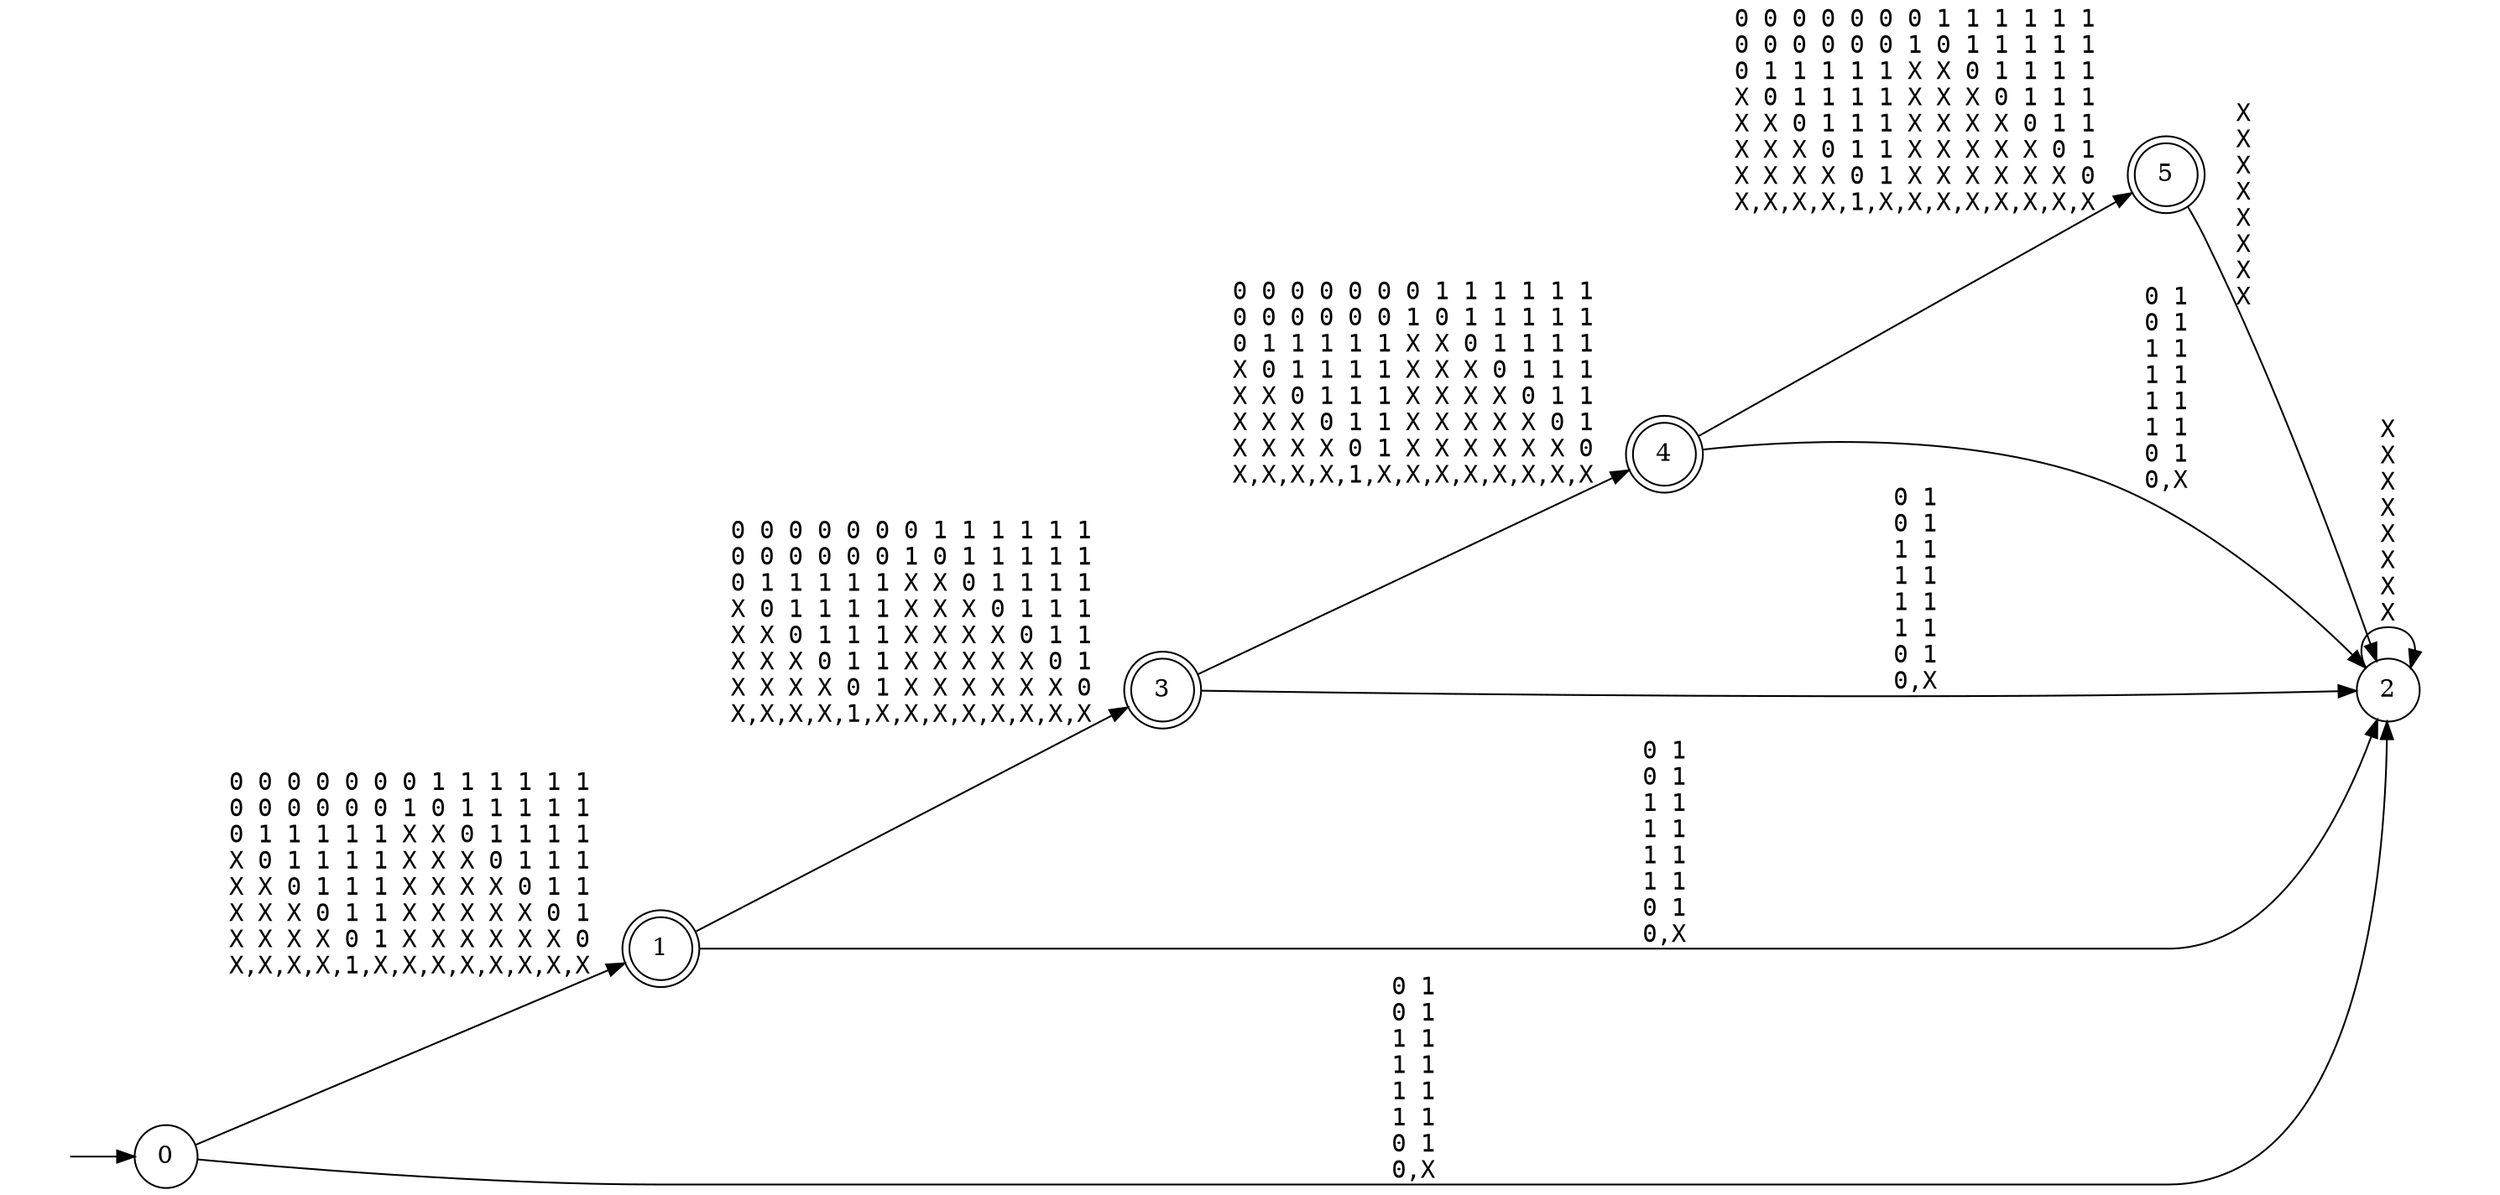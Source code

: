 digraph MONA_DFA {
 rankdir = LR;
 center = true;
 size = "700.5,1000.5";
 edge [fontname = Courier];
 node [height = .5, width = .5];
 node [shape = doublecircle]; 1; 3; 4; 5;
 node [shape = circle]; 0; 2;
 node [shape = box];
 init [shape = plaintext, label = ""];
 init -> 0;
 0 -> 1 [label="0 0 0 0 0 0 0 1 1 1 1 1 1\n0 0 0 0 0 0 1 0 1 1 1 1 1\n0 1 1 1 1 1 X X 0 1 1 1 1\nX 0 1 1 1 1 X X X 0 1 1 1\nX X 0 1 1 1 X X X X 0 1 1\nX X X 0 1 1 X X X X X 0 1\nX X X X 0 1 X X X X X X 0\nX,X,X,X,1,X,X,X,X,X,X,X,X"];
 0 -> 2 [label="0 1\n0 1\n1 1\n1 1\n1 1\n1 1\n0 1\n0,X"];
 1 -> 2 [label="0 1\n0 1\n1 1\n1 1\n1 1\n1 1\n0 1\n0,X"];
 1 -> 3 [label="0 0 0 0 0 0 0 1 1 1 1 1 1\n0 0 0 0 0 0 1 0 1 1 1 1 1\n0 1 1 1 1 1 X X 0 1 1 1 1\nX 0 1 1 1 1 X X X 0 1 1 1\nX X 0 1 1 1 X X X X 0 1 1\nX X X 0 1 1 X X X X X 0 1\nX X X X 0 1 X X X X X X 0\nX,X,X,X,1,X,X,X,X,X,X,X,X"];
 2 -> 2 [label="X\nX\nX\nX\nX\nX\nX\nX"];
 3 -> 2 [label="0 1\n0 1\n1 1\n1 1\n1 1\n1 1\n0 1\n0,X"];
 3 -> 4 [label="0 0 0 0 0 0 0 1 1 1 1 1 1\n0 0 0 0 0 0 1 0 1 1 1 1 1\n0 1 1 1 1 1 X X 0 1 1 1 1\nX 0 1 1 1 1 X X X 0 1 1 1\nX X 0 1 1 1 X X X X 0 1 1\nX X X 0 1 1 X X X X X 0 1\nX X X X 0 1 X X X X X X 0\nX,X,X,X,1,X,X,X,X,X,X,X,X"];
 4 -> 2 [label="0 1\n0 1\n1 1\n1 1\n1 1\n1 1\n0 1\n0,X"];
 4 -> 5 [label="0 0 0 0 0 0 0 1 1 1 1 1 1\n0 0 0 0 0 0 1 0 1 1 1 1 1\n0 1 1 1 1 1 X X 0 1 1 1 1\nX 0 1 1 1 1 X X X 0 1 1 1\nX X 0 1 1 1 X X X X 0 1 1\nX X X 0 1 1 X X X X X 0 1\nX X X X 0 1 X X X X X X 0\nX,X,X,X,1,X,X,X,X,X,X,X,X"];
 5 -> 2 [label="X\nX\nX\nX\nX\nX\nX\nX"];
}
